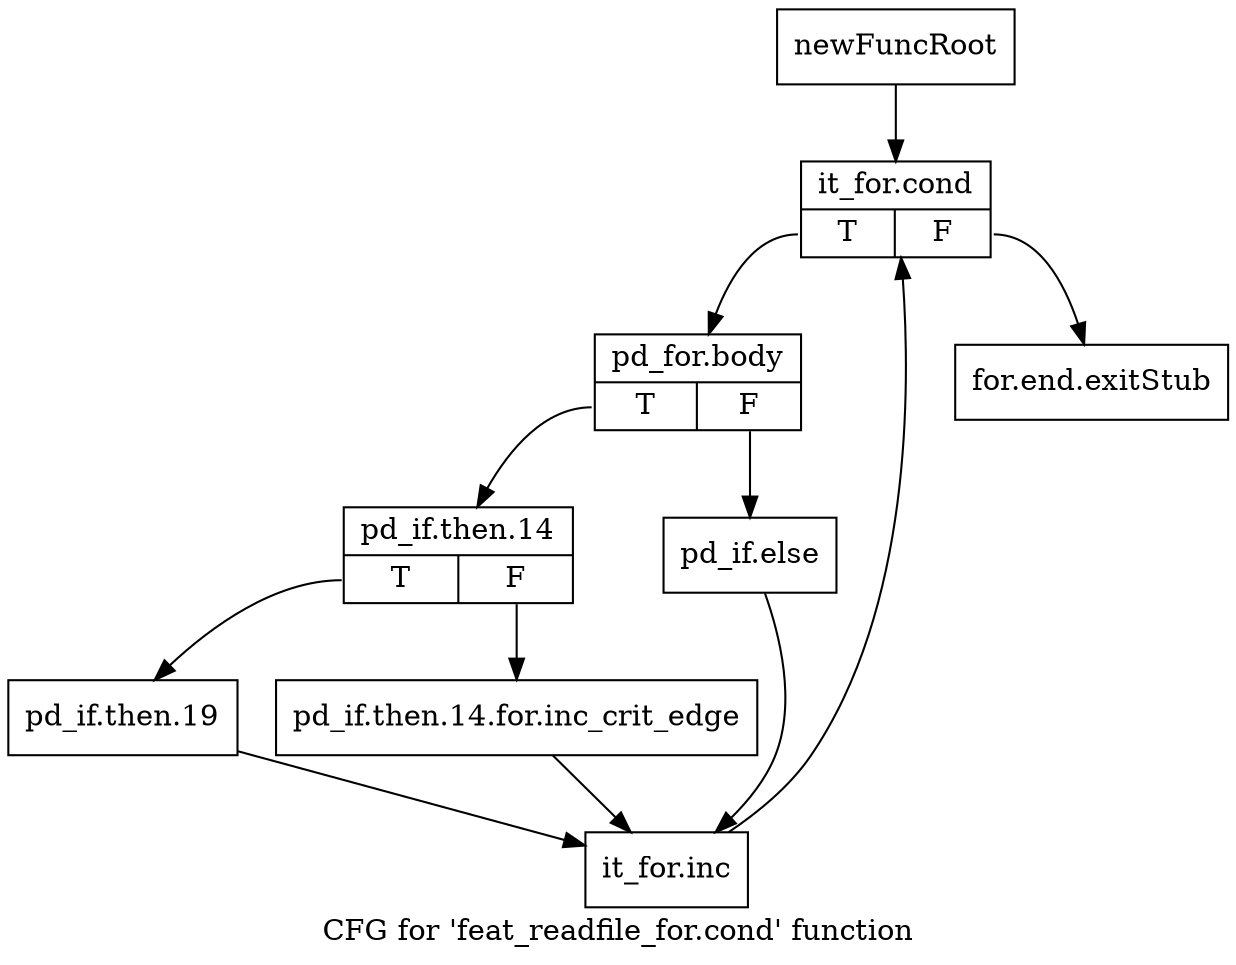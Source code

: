digraph "CFG for 'feat_readfile_for.cond' function" {
	label="CFG for 'feat_readfile_for.cond' function";

	Node0x11c2ca0 [shape=record,label="{newFuncRoot}"];
	Node0x11c2ca0 -> Node0x11c2d40;
	Node0x11c2cf0 [shape=record,label="{for.end.exitStub}"];
	Node0x11c2d40 [shape=record,label="{it_for.cond|{<s0>T|<s1>F}}"];
	Node0x11c2d40:s0 -> Node0x11c2d90;
	Node0x11c2d40:s1 -> Node0x11c2cf0;
	Node0x11c2d90 [shape=record,label="{pd_for.body|{<s0>T|<s1>F}}"];
	Node0x11c2d90:s0 -> Node0x11c3270;
	Node0x11c2d90:s1 -> Node0x11c3220;
	Node0x11c3220 [shape=record,label="{pd_if.else}"];
	Node0x11c3220 -> Node0x11c3360;
	Node0x11c3270 [shape=record,label="{pd_if.then.14|{<s0>T|<s1>F}}"];
	Node0x11c3270:s0 -> Node0x11c3310;
	Node0x11c3270:s1 -> Node0x11c32c0;
	Node0x11c32c0 [shape=record,label="{pd_if.then.14.for.inc_crit_edge}"];
	Node0x11c32c0 -> Node0x11c3360;
	Node0x11c3310 [shape=record,label="{pd_if.then.19}"];
	Node0x11c3310 -> Node0x11c3360;
	Node0x11c3360 [shape=record,label="{it_for.inc}"];
	Node0x11c3360 -> Node0x11c2d40;
}
